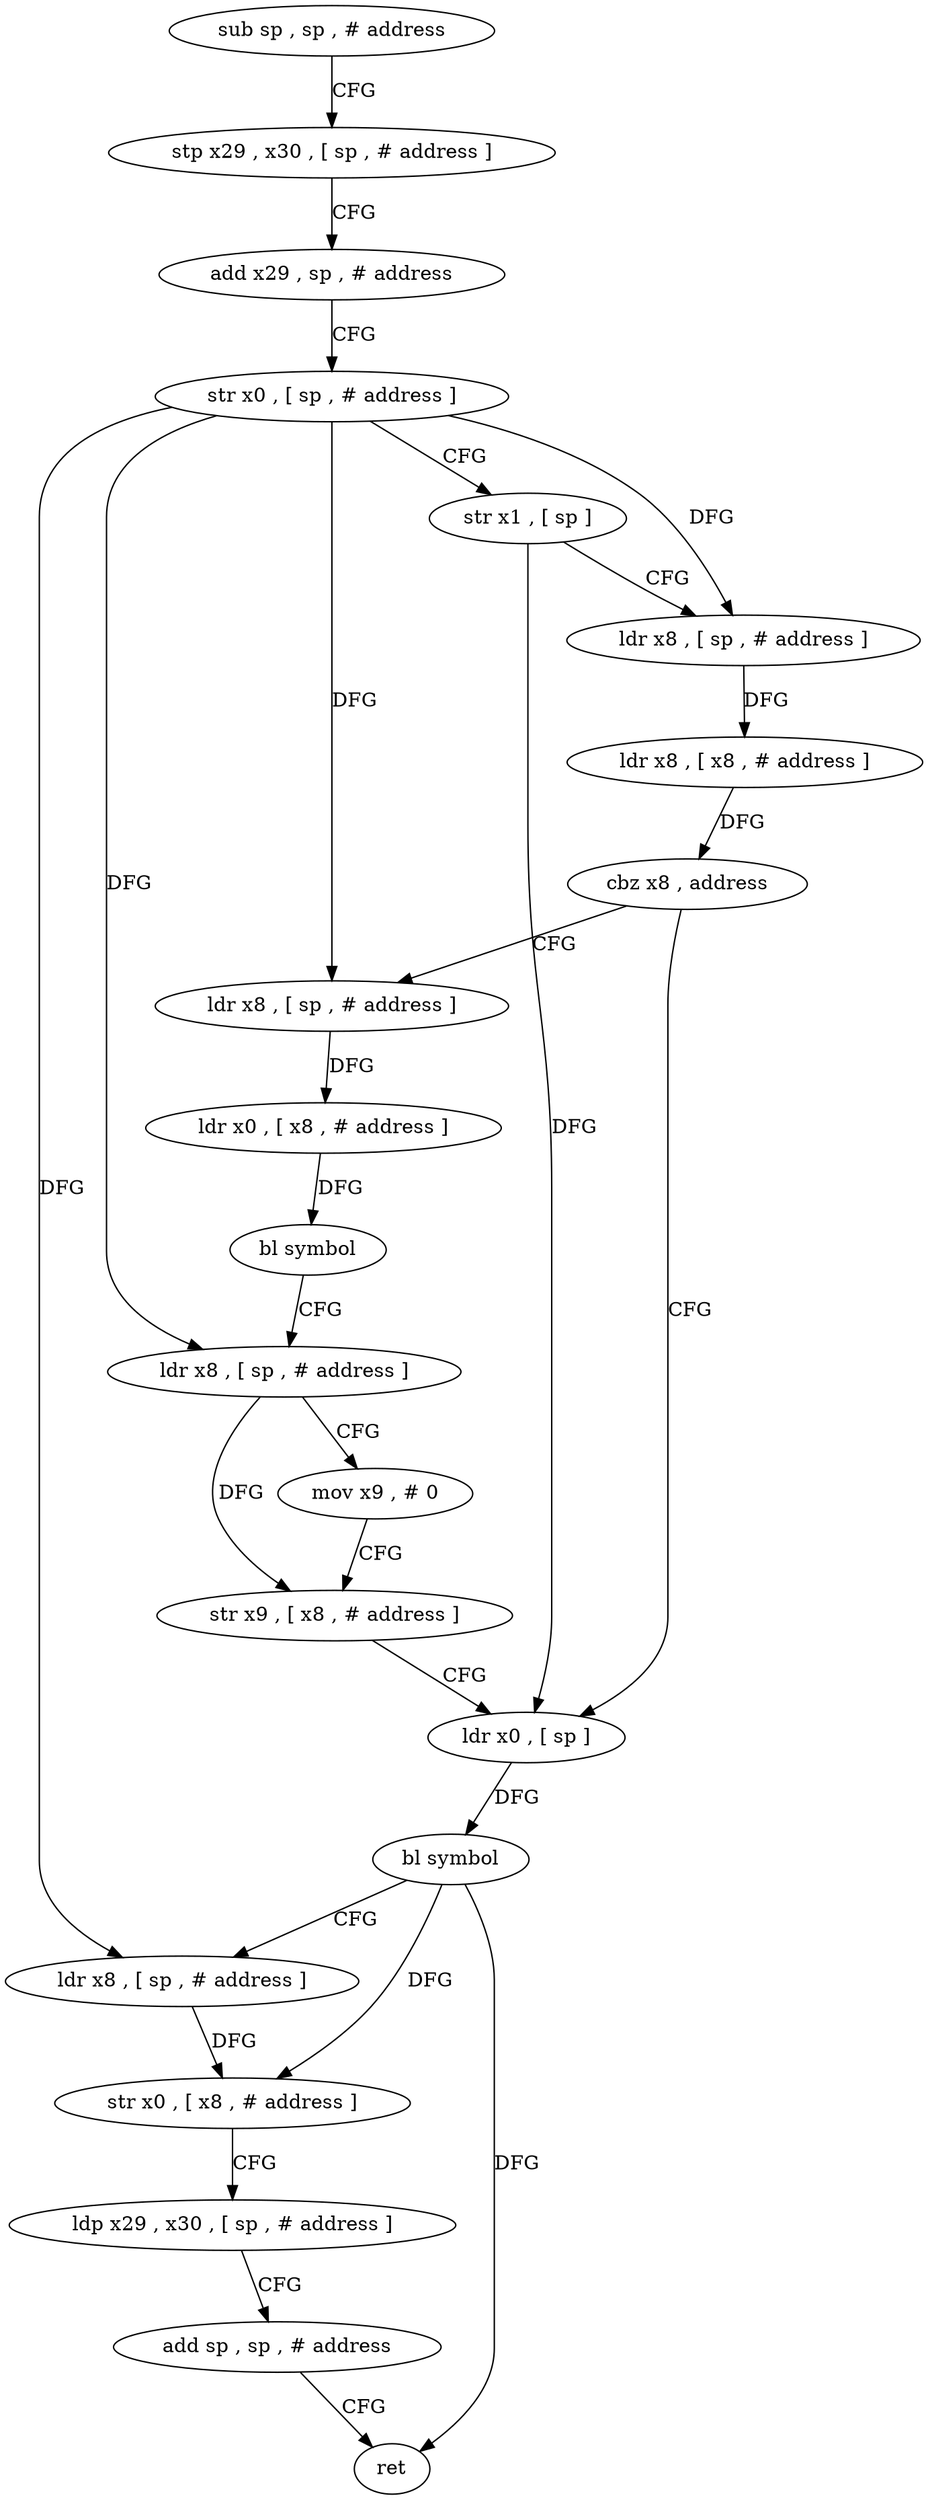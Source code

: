 digraph "func" {
"84660" [label = "sub sp , sp , # address" ]
"84664" [label = "stp x29 , x30 , [ sp , # address ]" ]
"84668" [label = "add x29 , sp , # address" ]
"84672" [label = "str x0 , [ sp , # address ]" ]
"84676" [label = "str x1 , [ sp ]" ]
"84680" [label = "ldr x8 , [ sp , # address ]" ]
"84684" [label = "ldr x8 , [ x8 , # address ]" ]
"84688" [label = "cbz x8 , address" ]
"84716" [label = "ldr x0 , [ sp ]" ]
"84692" [label = "ldr x8 , [ sp , # address ]" ]
"84720" [label = "bl symbol" ]
"84724" [label = "ldr x8 , [ sp , # address ]" ]
"84728" [label = "str x0 , [ x8 , # address ]" ]
"84732" [label = "ldp x29 , x30 , [ sp , # address ]" ]
"84736" [label = "add sp , sp , # address" ]
"84740" [label = "ret" ]
"84696" [label = "ldr x0 , [ x8 , # address ]" ]
"84700" [label = "bl symbol" ]
"84704" [label = "ldr x8 , [ sp , # address ]" ]
"84708" [label = "mov x9 , # 0" ]
"84712" [label = "str x9 , [ x8 , # address ]" ]
"84660" -> "84664" [ label = "CFG" ]
"84664" -> "84668" [ label = "CFG" ]
"84668" -> "84672" [ label = "CFG" ]
"84672" -> "84676" [ label = "CFG" ]
"84672" -> "84680" [ label = "DFG" ]
"84672" -> "84724" [ label = "DFG" ]
"84672" -> "84692" [ label = "DFG" ]
"84672" -> "84704" [ label = "DFG" ]
"84676" -> "84680" [ label = "CFG" ]
"84676" -> "84716" [ label = "DFG" ]
"84680" -> "84684" [ label = "DFG" ]
"84684" -> "84688" [ label = "DFG" ]
"84688" -> "84716" [ label = "CFG" ]
"84688" -> "84692" [ label = "CFG" ]
"84716" -> "84720" [ label = "DFG" ]
"84692" -> "84696" [ label = "DFG" ]
"84720" -> "84724" [ label = "CFG" ]
"84720" -> "84728" [ label = "DFG" ]
"84720" -> "84740" [ label = "DFG" ]
"84724" -> "84728" [ label = "DFG" ]
"84728" -> "84732" [ label = "CFG" ]
"84732" -> "84736" [ label = "CFG" ]
"84736" -> "84740" [ label = "CFG" ]
"84696" -> "84700" [ label = "DFG" ]
"84700" -> "84704" [ label = "CFG" ]
"84704" -> "84708" [ label = "CFG" ]
"84704" -> "84712" [ label = "DFG" ]
"84708" -> "84712" [ label = "CFG" ]
"84712" -> "84716" [ label = "CFG" ]
}
